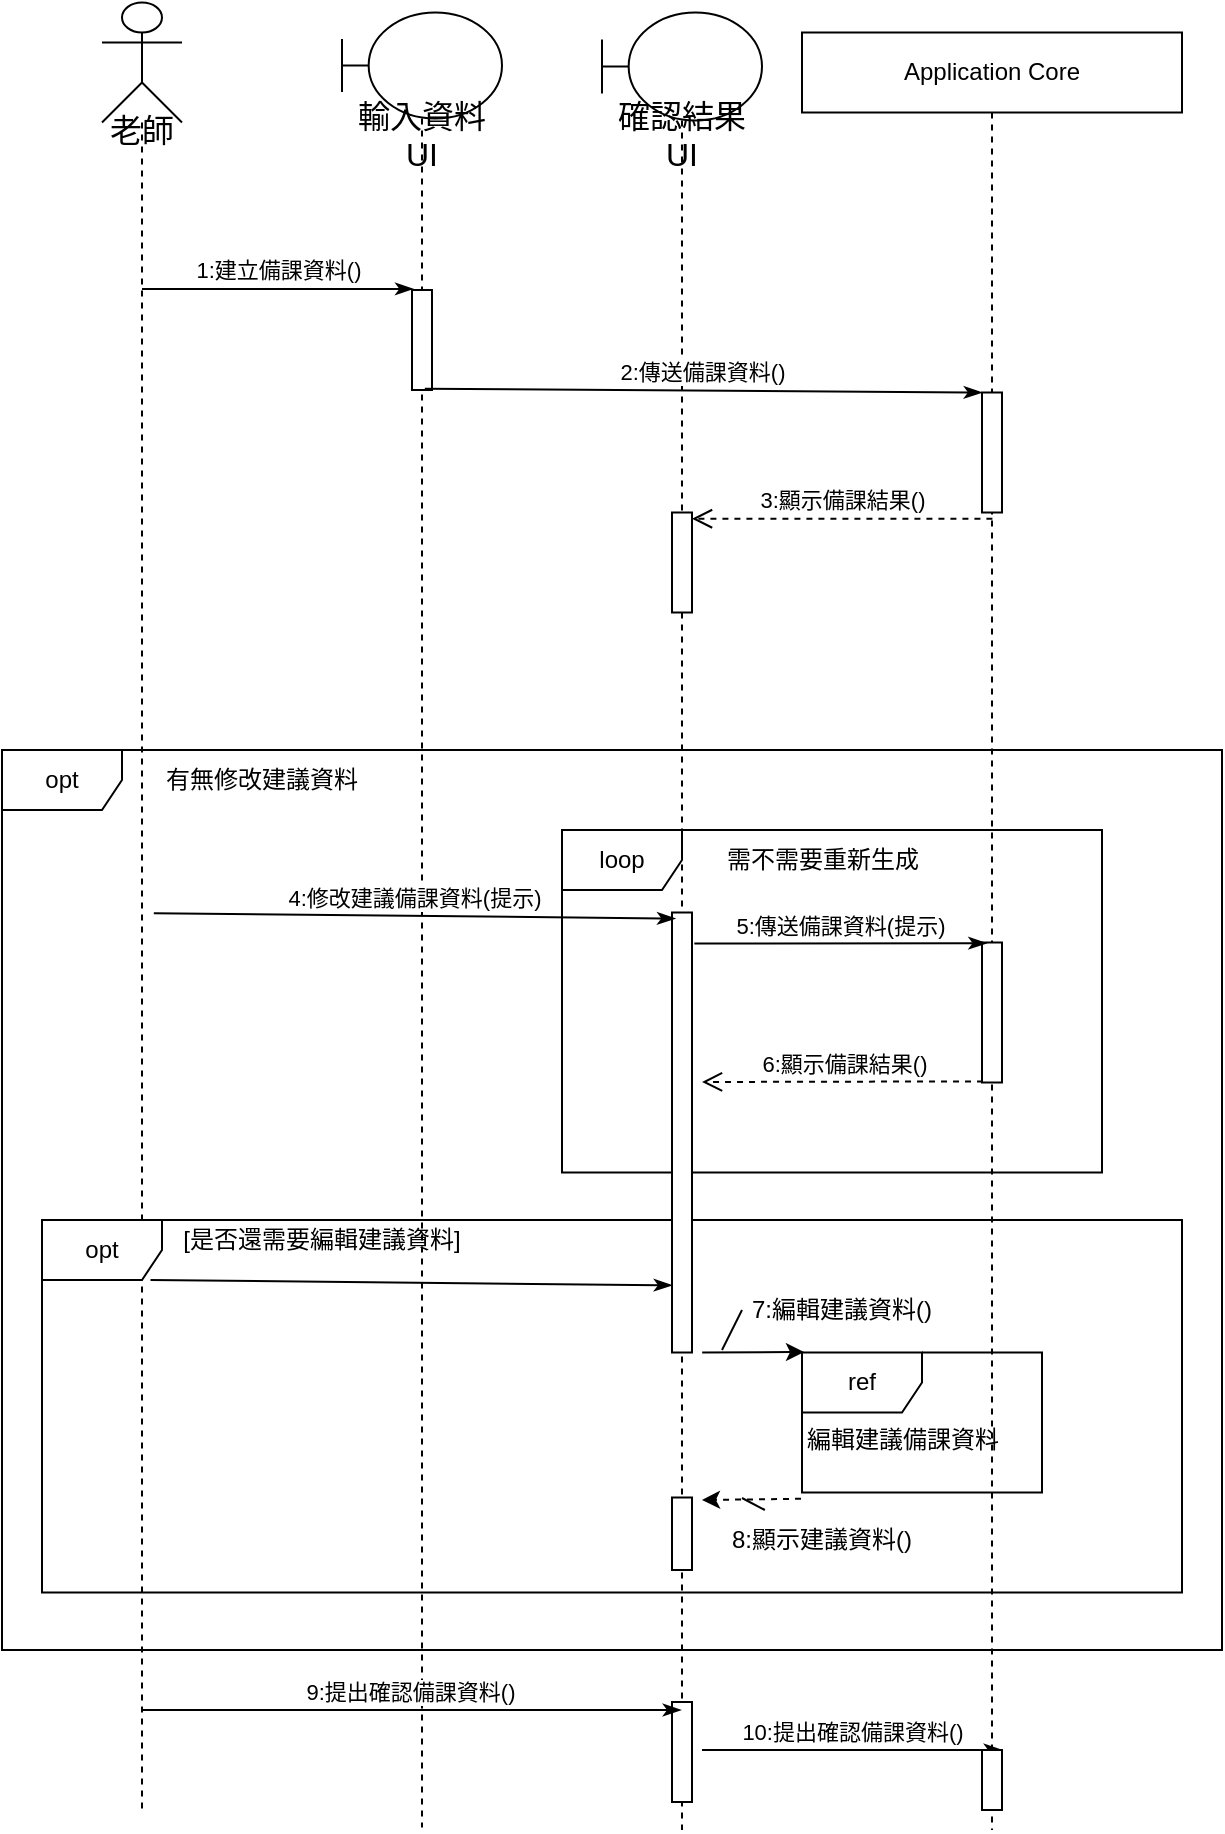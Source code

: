 <mxfile>
    <diagram name="第 1 页" id="_kCn5gWWrIlWfqqUU_DX">
        <mxGraphModel dx="915" dy="420" grid="1" gridSize="10" guides="1" tooltips="1" connect="1" arrows="1" fold="1" page="1" pageScale="1" pageWidth="1100" pageHeight="1700" math="0" shadow="0">
            <root>
                <mxCell id="0"/>
                <mxCell id="1" parent="0"/>
                <mxCell id="2" value="opt" style="shape=umlFrame;whiteSpace=wrap;html=1;" parent="1" vertex="1">
                    <mxGeometry x="210" y="470" width="610" height="450" as="geometry"/>
                </mxCell>
                <mxCell id="3" value="&lt;p&gt;&lt;font style=&quot;font-size: 16px;&quot;&gt;老師&lt;/font&gt;&lt;/p&gt;" style="shape=umlLifeline;participant=umlActor;perimeter=lifelinePerimeter;whiteSpace=wrap;html=1;container=1;collapsible=0;recursiveResize=0;verticalAlign=top;spacingTop=36;outlineConnect=0;size=60;align=center;" parent="1" vertex="1">
                    <mxGeometry x="260" y="96.25" width="40" height="905" as="geometry"/>
                </mxCell>
                <mxCell id="4" value="輸入資料UI" style="shape=umlLifeline;participant=umlBoundary;perimeter=lifelinePerimeter;whiteSpace=wrap;html=1;container=1;collapsible=0;recursiveResize=0;verticalAlign=top;spacingTop=36;outlineConnect=0;fontSize=16;size=53;" parent="1" vertex="1">
                    <mxGeometry x="380" y="101.25" width="80" height="907.5" as="geometry"/>
                </mxCell>
                <mxCell id="5" value="" style="html=1;points=[];perimeter=orthogonalPerimeter;" parent="4" vertex="1">
                    <mxGeometry x="35" y="138.75" width="10" height="50" as="geometry"/>
                </mxCell>
                <mxCell id="6" value="確認結果UI" style="shape=umlLifeline;participant=umlBoundary;perimeter=lifelinePerimeter;whiteSpace=wrap;html=1;container=1;collapsible=0;recursiveResize=0;verticalAlign=top;spacingTop=36;outlineConnect=0;fontSize=16;size=54;" parent="1" vertex="1">
                    <mxGeometry x="510" y="101.25" width="80" height="908.75" as="geometry"/>
                </mxCell>
                <mxCell id="7" value="" style="html=1;points=[];perimeter=orthogonalPerimeter;" parent="6" vertex="1">
                    <mxGeometry x="35" y="250" width="10" height="50" as="geometry"/>
                </mxCell>
                <mxCell id="8" value="" style="html=1;points=[];perimeter=orthogonalPerimeter;" parent="6" vertex="1">
                    <mxGeometry x="35" y="742.5" width="10" height="36.25" as="geometry"/>
                </mxCell>
                <mxCell id="32" value="" style="html=1;points=[];perimeter=orthogonalPerimeter;" parent="6" vertex="1">
                    <mxGeometry x="35" y="844.75" width="10" height="50" as="geometry"/>
                </mxCell>
                <mxCell id="9" value="Application Core" style="shape=umlLifeline;perimeter=lifelinePerimeter;whiteSpace=wrap;html=1;container=1;collapsible=0;recursiveResize=0;outlineConnect=0;" parent="1" vertex="1">
                    <mxGeometry x="610" y="111.25" width="190" height="898.75" as="geometry"/>
                </mxCell>
                <mxCell id="10" value="loop" style="shape=umlFrame;whiteSpace=wrap;html=1;" parent="9" vertex="1">
                    <mxGeometry x="-120" y="398.75" width="270" height="171.25" as="geometry"/>
                </mxCell>
                <mxCell id="11" value="opt" style="shape=umlFrame;whiteSpace=wrap;html=1;" parent="9" vertex="1">
                    <mxGeometry x="-380" y="593.75" width="570" height="186.25" as="geometry"/>
                </mxCell>
                <mxCell id="12" value="" style="html=1;points=[];perimeter=orthogonalPerimeter;" parent="9" vertex="1">
                    <mxGeometry x="90" y="180" width="10" height="60" as="geometry"/>
                </mxCell>
                <mxCell id="13" value="" style="html=1;points=[];perimeter=orthogonalPerimeter;" parent="9" vertex="1">
                    <mxGeometry x="90" y="455" width="10" height="70" as="geometry"/>
                </mxCell>
                <mxCell id="14" value="ref" style="shape=umlFrame;whiteSpace=wrap;html=1;" parent="9" vertex="1">
                    <mxGeometry y="660" width="120" height="70" as="geometry"/>
                </mxCell>
                <mxCell id="15" value="編輯建議備課資料" style="text;html=1;align=center;verticalAlign=middle;resizable=0;points=[];autosize=1;strokeColor=none;fillColor=none;" parent="9" vertex="1">
                    <mxGeometry x="-10" y="688.75" width="120" height="30" as="geometry"/>
                </mxCell>
                <mxCell id="16" value="需不需要重新生成" style="text;html=1;align=center;verticalAlign=middle;resizable=0;points=[];autosize=1;strokeColor=none;fillColor=none;" parent="9" vertex="1">
                    <mxGeometry x="-50" y="398.75" width="120" height="30" as="geometry"/>
                </mxCell>
                <mxCell id="17" value="" style="html=1;points=[];perimeter=orthogonalPerimeter;" parent="9" vertex="1">
                    <mxGeometry x="-65" y="440" width="10" height="220" as="geometry"/>
                </mxCell>
                <mxCell id="19" value="7:編輯建議資料()" style="text;html=1;align=center;verticalAlign=middle;whiteSpace=wrap;rounded=0;" parent="9" vertex="1">
                    <mxGeometry x="-30" y="623.75" width="100" height="30" as="geometry"/>
                </mxCell>
                <mxCell id="20" value="" style="endArrow=classic;html=1;rounded=0;exitX=-0.004;exitY=1.045;exitDx=0;exitDy=0;exitPerimeter=0;elbow=vertical;dashed=1;" parent="9" source="14" edge="1">
                    <mxGeometry width="50" height="50" relative="1" as="geometry">
                        <mxPoint x="-39.92" y="669.997" as="sourcePoint"/>
                        <mxPoint x="-50" y="733.75" as="targetPoint"/>
                    </mxGeometry>
                </mxCell>
                <mxCell id="21" value="8:顯示建議資料()" style="text;html=1;align=center;verticalAlign=middle;whiteSpace=wrap;rounded=0;" parent="9" vertex="1">
                    <mxGeometry x="-40" y="738.75" width="100" height="30" as="geometry"/>
                </mxCell>
                <mxCell id="33" value="10:提出確認備課資料()" style="html=1;verticalAlign=bottom;endArrow=classicThin;endFill=1;" parent="9" edge="1">
                    <mxGeometry x="-0.004" width="80" relative="1" as="geometry">
                        <mxPoint x="-50" y="858.75" as="sourcePoint"/>
                        <mxPoint x="100" y="858.75" as="targetPoint"/>
                        <mxPoint as="offset"/>
                    </mxGeometry>
                </mxCell>
                <mxCell id="37" value="" style="html=1;verticalAlign=bottom;endArrow=classicThin;endFill=1;exitX=1.092;exitY=0.016;exitDx=0;exitDy=0;exitPerimeter=0;entryX=0.167;entryY=0.022;entryDx=0;entryDy=0;entryPerimeter=0;" edge="1" parent="9">
                    <mxGeometry x="-0.037" y="16" width="80" relative="1" as="geometry">
                        <mxPoint x="-325.75" y="623.75" as="sourcePoint"/>
                        <mxPoint x="-65.0" y="626.434" as="targetPoint"/>
                        <mxPoint as="offset"/>
                    </mxGeometry>
                </mxCell>
                <mxCell id="22" value="1:建立備課資料()" style="html=1;verticalAlign=bottom;endArrow=classicThin;endFill=1;entryX=0.068;entryY=-0.011;entryDx=0;entryDy=0;entryPerimeter=0;" parent="1" source="3" target="5" edge="1">
                    <mxGeometry x="-0.004" width="80" relative="1" as="geometry">
                        <mxPoint x="310" y="239" as="sourcePoint"/>
                        <mxPoint x="378.36" y="240.0" as="targetPoint"/>
                        <mxPoint as="offset"/>
                    </mxGeometry>
                </mxCell>
                <mxCell id="23" value="2:傳送備課資料()" style="html=1;verticalAlign=bottom;endArrow=classicThin;endFill=1;exitX=0.64;exitY=0.988;exitDx=0;exitDy=0;exitPerimeter=0;" parent="1" source="5" target="12" edge="1">
                    <mxGeometry x="-0.004" width="80" relative="1" as="geometry">
                        <mxPoint x="430.16" y="300" as="sourcePoint"/>
                        <mxPoint x="540" y="300" as="targetPoint"/>
                        <mxPoint as="offset"/>
                    </mxGeometry>
                </mxCell>
                <mxCell id="24" value="3:顯示備課結果()" style="html=1;verticalAlign=bottom;endArrow=open;dashed=1;endSize=8;exitX=0.521;exitY=1.052;exitDx=0;exitDy=0;exitPerimeter=0;" parent="1" source="12" target="7" edge="1">
                    <mxGeometry x="-0.002" relative="1" as="geometry">
                        <mxPoint x="620" y="360" as="sourcePoint"/>
                        <mxPoint x="550" y="363" as="targetPoint"/>
                        <mxPoint as="offset"/>
                    </mxGeometry>
                </mxCell>
                <mxCell id="25" value="5:傳送備課資料(提示)" style="html=1;verticalAlign=bottom;endArrow=classicThin;endFill=1;entryX=0.231;entryY=0.005;entryDx=0;entryDy=0;entryPerimeter=0;exitX=1.116;exitY=0.134;exitDx=0;exitDy=0;exitPerimeter=0;" parent="1" target="13" edge="1">
                    <mxGeometry x="-0.004" width="80" relative="1" as="geometry">
                        <mxPoint x="556.16" y="566.81" as="sourcePoint"/>
                        <mxPoint x="620" y="566" as="targetPoint"/>
                        <mxPoint as="offset"/>
                    </mxGeometry>
                </mxCell>
                <mxCell id="26" value="6:顯示備課結果()" style="html=1;verticalAlign=bottom;endArrow=open;dashed=1;endSize=8;exitX=0.052;exitY=0.992;exitDx=0;exitDy=0;exitPerimeter=0;" parent="1" source="13" edge="1">
                    <mxGeometry x="-0.002" relative="1" as="geometry">
                        <mxPoint x="630.21" y="635.0" as="sourcePoint"/>
                        <mxPoint x="560" y="636" as="targetPoint"/>
                        <mxPoint as="offset"/>
                    </mxGeometry>
                </mxCell>
                <mxCell id="27" value="4:修改建議備課資料(提示)" style="html=1;verticalAlign=bottom;endArrow=classicThin;endFill=1;exitX=1.092;exitY=0.016;exitDx=0;exitDy=0;exitPerimeter=0;entryX=0.167;entryY=0.022;entryDx=0;entryDy=0;entryPerimeter=0;" parent="1" edge="1">
                    <mxGeometry x="-0.004" width="80" relative="1" as="geometry">
                        <mxPoint x="285.92" y="551.58" as="sourcePoint"/>
                        <mxPoint x="546.67" y="554.264" as="targetPoint"/>
                        <mxPoint as="offset"/>
                    </mxGeometry>
                </mxCell>
                <mxCell id="28" value="有無修改建議資料" style="text;html=1;align=center;verticalAlign=middle;whiteSpace=wrap;rounded=0;" parent="1" vertex="1">
                    <mxGeometry x="275" y="470" width="130" height="30" as="geometry"/>
                </mxCell>
                <mxCell id="29" value="" style="endArrow=classic;html=1;rounded=0;exitX=0.219;exitY=0.214;exitDx=0;exitDy=0;exitPerimeter=0;elbow=vertical;" parent="1" edge="1">
                    <mxGeometry width="50" height="50" relative="1" as="geometry">
                        <mxPoint x="560.08" y="771.247" as="sourcePoint"/>
                        <mxPoint x="611" y="771" as="targetPoint"/>
                    </mxGeometry>
                </mxCell>
                <mxCell id="30" value="" style="endArrow=none;html=1;rounded=0;entryX=0;entryY=0.5;entryDx=0;entryDy=0;" parent="1" target="19" edge="1">
                    <mxGeometry width="50" height="50" relative="1" as="geometry">
                        <mxPoint x="570" y="770" as="sourcePoint"/>
                        <mxPoint x="350" y="810" as="targetPoint"/>
                    </mxGeometry>
                </mxCell>
                <mxCell id="31" value="" style="endArrow=none;html=1;rounded=0;" parent="1" target="21" edge="1">
                    <mxGeometry width="50" height="50" relative="1" as="geometry">
                        <mxPoint x="580" y="844" as="sourcePoint"/>
                        <mxPoint x="590" y="824" as="targetPoint"/>
                    </mxGeometry>
                </mxCell>
                <mxCell id="35" value="9:提出確認備課資料()" style="html=1;verticalAlign=bottom;endArrow=classicThin;endFill=1;" parent="1" target="6" edge="1">
                    <mxGeometry x="-0.004" width="80" relative="1" as="geometry">
                        <mxPoint x="280" y="950" as="sourcePoint"/>
                        <mxPoint x="416.18" y="950" as="targetPoint"/>
                        <mxPoint as="offset"/>
                    </mxGeometry>
                </mxCell>
                <mxCell id="36" value="" style="html=1;points=[];perimeter=orthogonalPerimeter;" parent="1" vertex="1">
                    <mxGeometry x="700" y="970" width="10" height="30" as="geometry"/>
                </mxCell>
                <mxCell id="18" value="[是否還需要編輯建議資料]" style="text;html=1;align=center;verticalAlign=middle;whiteSpace=wrap;rounded=0;" parent="1" vertex="1">
                    <mxGeometry x="290" y="700" width="160" height="30" as="geometry"/>
                </mxCell>
            </root>
        </mxGraphModel>
    </diagram>
</mxfile>